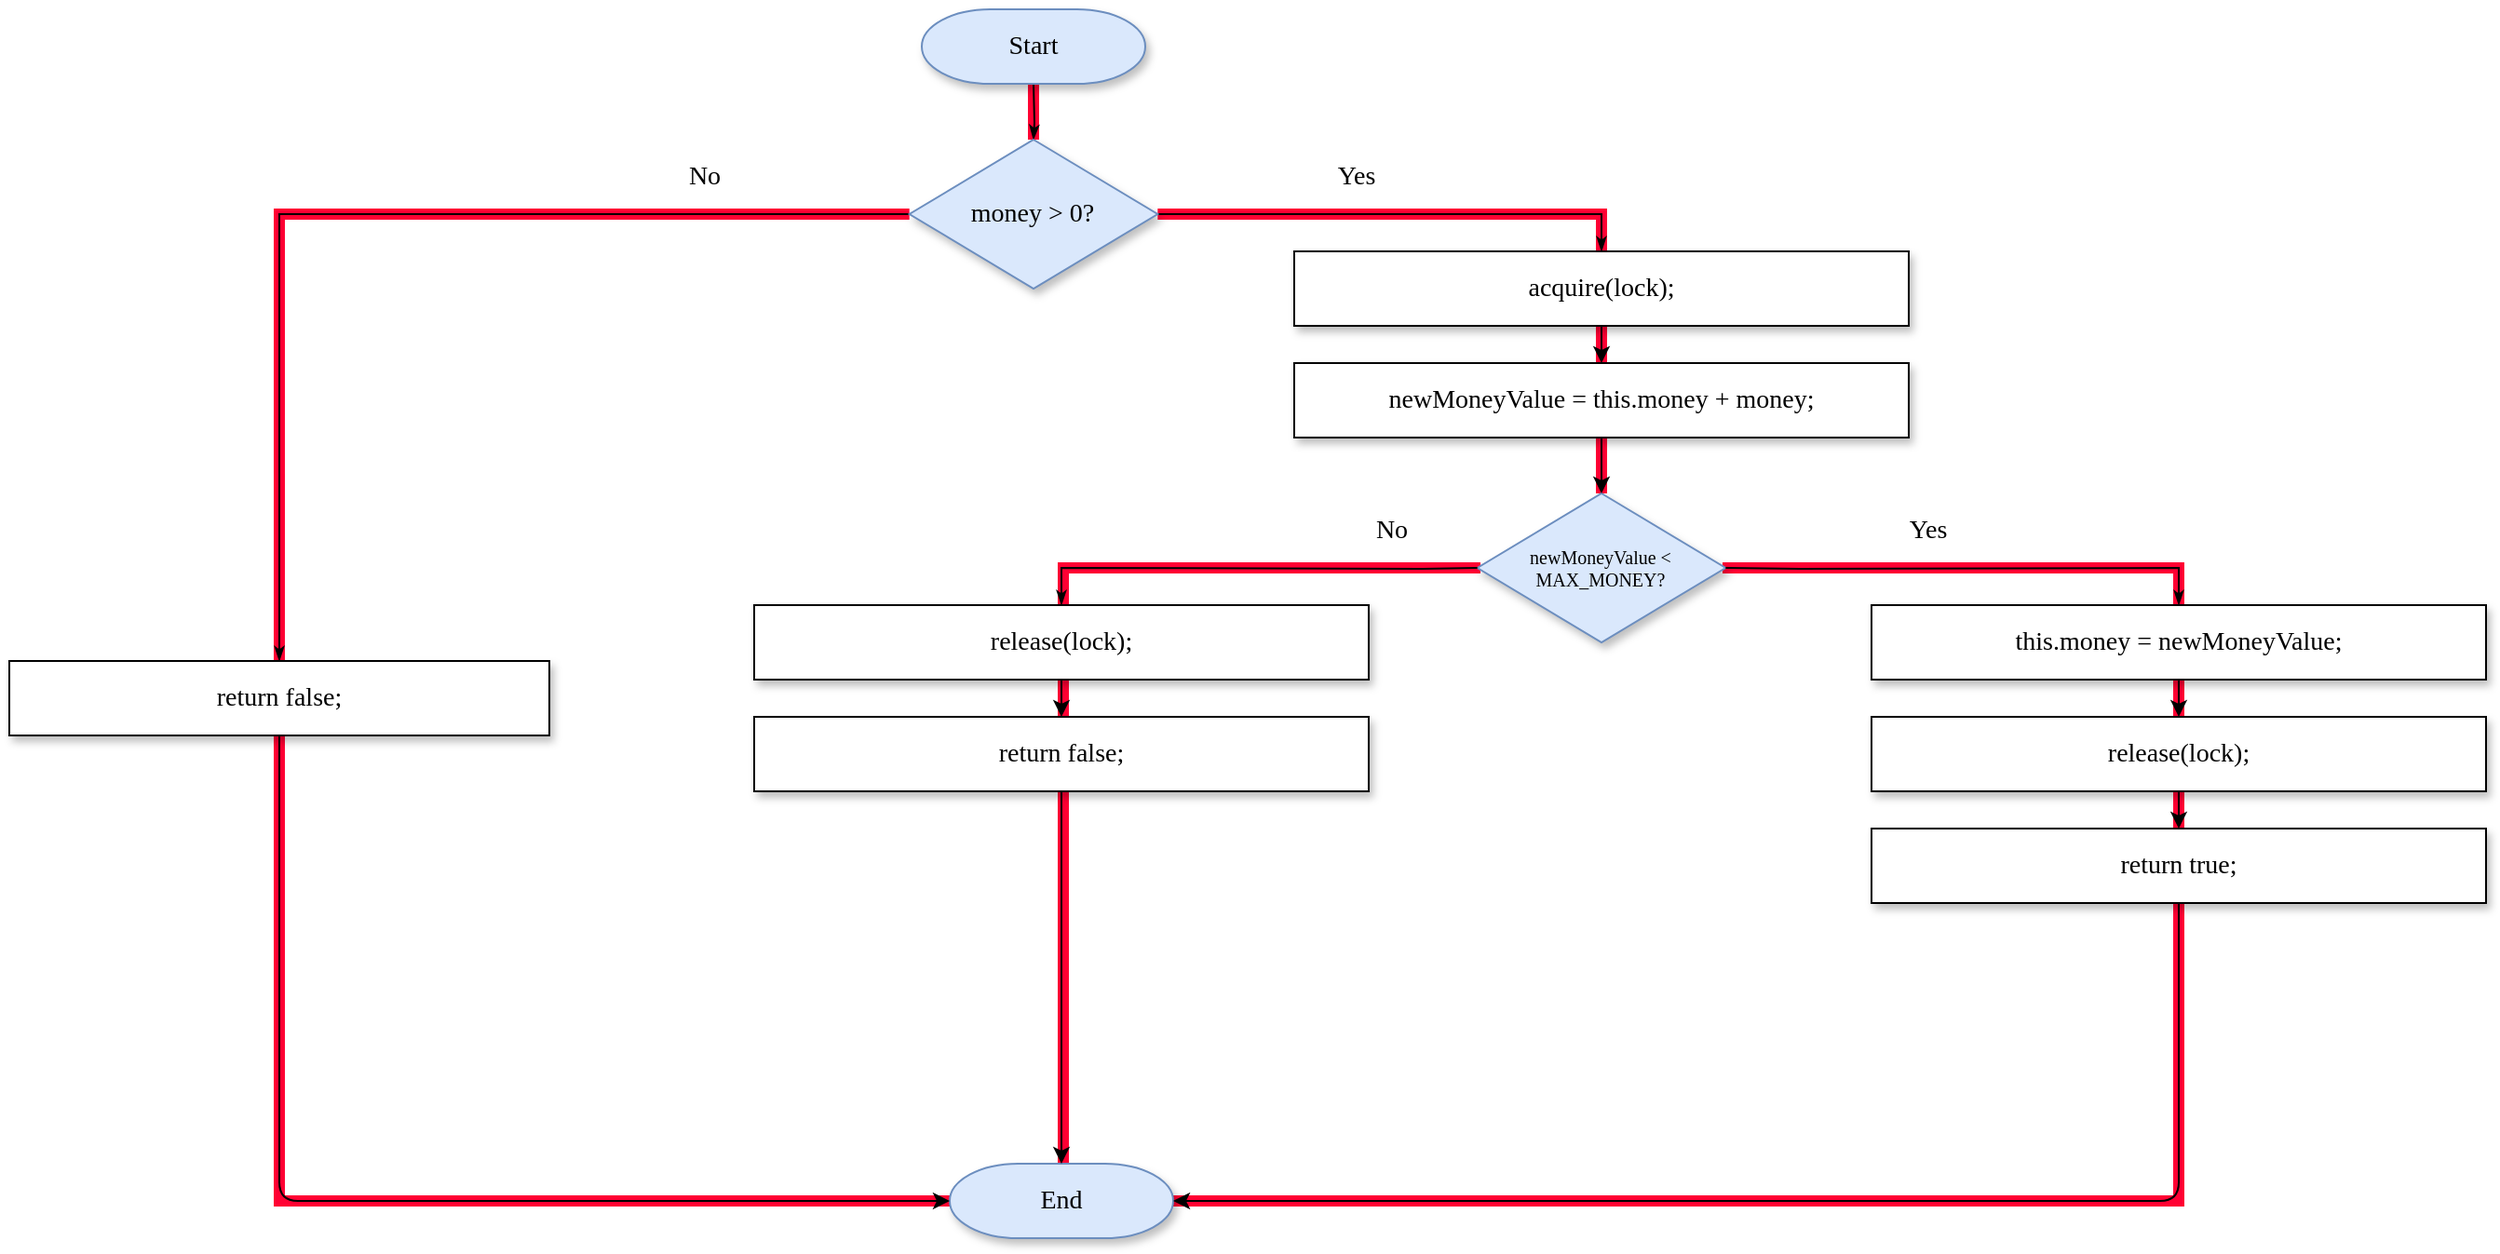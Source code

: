 <mxfile version="13.7.9" type="device"><diagram name="Page-1" id="edf60f1a-56cd-e834-aa8a-f176f3a09ee4"><mxGraphModel dx="1551" dy="1323" grid="1" gridSize="10" guides="1" tooltips="1" connect="1" arrows="1" fold="1" page="1" pageScale="1" pageWidth="1100" pageHeight="850" background="#ffffff" math="0" shadow="0"><root><mxCell id="0"/><mxCell id="1" parent="0"/><mxCell id="_S9G1uCaZjZkB0sLacvO-1" style="edgeStyle=orthogonalEdgeStyle;rounded=0;orthogonalLoop=1;jettySize=auto;html=1;exitX=0.5;exitY=1;exitDx=0;exitDy=0;strokeColor=#FF0033;strokeWidth=6;endArrow=none;endFill=0;entryX=0.5;entryY=0;entryDx=0;entryDy=0;exitPerimeter=0;" edge="1" parent="1" source="60e70716793133e9-30" target="60e70716793133e9-5"><mxGeometry relative="1" as="geometry"><mxPoint x="530" y="250" as="sourcePoint"/><mxPoint x="520" y="440.0" as="targetPoint"/><Array as="points"><mxPoint x="580" y="80"/><mxPoint x="580" y="80"/></Array></mxGeometry></mxCell><mxCell id="_S9G1uCaZjZkB0sLacvO-2" style="edgeStyle=orthogonalEdgeStyle;rounded=0;orthogonalLoop=1;jettySize=auto;html=1;exitX=0;exitY=0.5;exitDx=0;exitDy=0;strokeColor=#FF0033;strokeWidth=6;endArrow=none;endFill=0;entryX=0.5;entryY=0;entryDx=0;entryDy=0;" edge="1" parent="1" source="60e70716793133e9-5" target="odtycHQVep_Rew_jahCm-9"><mxGeometry relative="1" as="geometry"><mxPoint x="590" y="80" as="sourcePoint"/><mxPoint x="590.005" y="110" as="targetPoint"/><Array as="points"><mxPoint x="175" y="140"/></Array></mxGeometry></mxCell><mxCell id="_S9G1uCaZjZkB0sLacvO-3" style="edgeStyle=orthogonalEdgeStyle;rounded=0;orthogonalLoop=1;jettySize=auto;html=1;exitX=1;exitY=0.5;exitDx=0;exitDy=0;strokeColor=#FF0033;strokeWidth=6;endArrow=none;endFill=0;entryX=0.5;entryY=0;entryDx=0;entryDy=0;" edge="1" parent="1" source="60e70716793133e9-5" target="UP4-vlNPrjFBUeMUbYRs-4"><mxGeometry relative="1" as="geometry"><mxPoint x="523.34" y="150" as="sourcePoint"/><mxPoint x="184.995" y="390" as="targetPoint"/><Array as="points"><mxPoint x="885" y="140"/></Array></mxGeometry></mxCell><mxCell id="_S9G1uCaZjZkB0sLacvO-4" style="edgeStyle=orthogonalEdgeStyle;rounded=0;orthogonalLoop=1;jettySize=auto;html=1;strokeColor=#FF0033;strokeWidth=6;endArrow=none;endFill=0;entryX=0.5;entryY=1;entryDx=0;entryDy=0;" edge="1" parent="1" target="odtycHQVep_Rew_jahCm-9"><mxGeometry relative="1" as="geometry"><mxPoint x="535" y="670" as="sourcePoint"/><mxPoint x="184.995" y="390" as="targetPoint"/><Array as="points"><mxPoint x="175" y="670"/></Array></mxGeometry></mxCell><mxCell id="_S9G1uCaZjZkB0sLacvO-5" style="edgeStyle=orthogonalEdgeStyle;rounded=0;orthogonalLoop=1;jettySize=auto;html=1;strokeColor=#FF0033;strokeWidth=6;endArrow=none;endFill=0;exitX=0.5;exitY=0;exitDx=0;exitDy=0;exitPerimeter=0;" edge="1" parent="1" source="odtycHQVep_Rew_jahCm-11"><mxGeometry relative="1" as="geometry"><mxPoint x="545" y="680" as="sourcePoint"/><mxPoint x="820" y="330" as="targetPoint"/><Array as="points"><mxPoint x="596" y="650"/><mxPoint x="596" y="330"/></Array></mxGeometry></mxCell><mxCell id="_S9G1uCaZjZkB0sLacvO-6" style="edgeStyle=orthogonalEdgeStyle;rounded=0;orthogonalLoop=1;jettySize=auto;html=1;strokeColor=#FF0033;strokeWidth=6;endArrow=none;endFill=0;exitX=1;exitY=0.5;exitDx=0;exitDy=0;exitPerimeter=0;" edge="1" parent="1" source="odtycHQVep_Rew_jahCm-11"><mxGeometry relative="1" as="geometry"><mxPoint x="660" y="670" as="sourcePoint"/><mxPoint x="950" y="330" as="targetPoint"/><Array as="points"><mxPoint x="1195" y="670"/><mxPoint x="1195" y="330"/></Array></mxGeometry></mxCell><mxCell id="60e70716793133e9-32" style="edgeStyle=orthogonalEdgeStyle;rounded=0;html=1;labelBackgroundColor=none;startSize=5;endArrow=classicThin;endFill=1;endSize=5;jettySize=auto;orthogonalLoop=1;strokeWidth=1;fontFamily=Verdana;fontSize=8" parent="1" target="60e70716793133e9-5" edge="1"><mxGeometry relative="1" as="geometry"><mxPoint x="580" y="70" as="sourcePoint"/></mxGeometry></mxCell><mxCell id="60e70716793133e9-33" value="Yes" style="edgeStyle=orthogonalEdgeStyle;rounded=0;html=1;labelBackgroundColor=none;startSize=5;endArrow=classicThin;endFill=1;endSize=5;jettySize=auto;orthogonalLoop=1;strokeWidth=1;fontFamily=Verdana;fontSize=14;entryX=0.5;entryY=0;entryDx=0;entryDy=0;" parent="1" source="60e70716793133e9-5" target="odtycHQVep_Rew_jahCm-7" edge="1"><mxGeometry x="-0.174" y="20" relative="1" as="geometry"><mxPoint as="offset"/><mxPoint x="720" y="250" as="targetPoint"/></mxGeometry></mxCell><mxCell id="60e70716793133e9-37" value="No" style="edgeStyle=orthogonalEdgeStyle;rounded=0;html=1;labelBackgroundColor=none;startSize=5;endArrow=classicThin;endFill=1;endSize=5;jettySize=auto;orthogonalLoop=1;strokeWidth=1;fontFamily=Verdana;fontSize=14;exitX=0;exitY=0.5;exitDx=0;exitDy=0;entryX=0.5;entryY=0;entryDx=0;entryDy=0;" parent="1" source="60e70716793133e9-5" target="odtycHQVep_Rew_jahCm-9" edge="1"><mxGeometry x="-0.62" y="-20" relative="1" as="geometry"><mxPoint as="offset"/><mxPoint x="440" y="250" as="targetPoint"/></mxGeometry></mxCell><mxCell id="60e70716793133e9-5" value="money &amp;gt; 0?" style="rhombus;whiteSpace=wrap;html=1;rounded=0;shadow=1;labelBackgroundColor=none;strokeWidth=1;fontFamily=Verdana;fontSize=14;align=center;fillColor=#dae8fc;strokeColor=#6c8ebf;" parent="1" vertex="1"><mxGeometry x="513.34" y="100" width="133.33" height="80" as="geometry"/></mxCell><mxCell id="60e70716793133e9-30" value="Start" style="strokeWidth=1;html=1;shape=mxgraph.flowchart.terminator;whiteSpace=wrap;rounded=0;shadow=1;labelBackgroundColor=none;fontFamily=Verdana;fontSize=14;align=center;fillColor=#dae8fc;strokeColor=#6c8ebf;" parent="1" vertex="1"><mxGeometry x="520" y="30" width="120" height="40" as="geometry"/></mxCell><mxCell id="odtycHQVep_Rew_jahCm-2" style="edgeStyle=orthogonalEdgeStyle;rounded=0;orthogonalLoop=1;jettySize=auto;html=1;exitX=0.5;exitY=1;exitDx=0;exitDy=0;fontSize=14;" parent="1" edge="1"><mxGeometry relative="1" as="geometry"><mxPoint x="580" y="70" as="sourcePoint"/><mxPoint x="580" y="70" as="targetPoint"/></mxGeometry></mxCell><mxCell id="odtycHQVep_Rew_jahCm-7" value="acquire(lock);" style="rounded=0;whiteSpace=wrap;html=1;shadow=1;labelBackgroundColor=none;strokeWidth=1;fontFamily=Verdana;fontSize=14;align=center;" parent="1" vertex="1"><mxGeometry x="720" y="160" width="330" height="40" as="geometry"/></mxCell><mxCell id="odtycHQVep_Rew_jahCm-11" value="End" style="strokeWidth=1;html=1;shape=mxgraph.flowchart.terminator;whiteSpace=wrap;rounded=0;shadow=1;labelBackgroundColor=none;fontFamily=Verdana;fontSize=14;align=center;fillColor=#dae8fc;strokeColor=#6c8ebf;" parent="1" vertex="1"><mxGeometry x="535" y="650" width="120" height="40" as="geometry"/></mxCell><mxCell id="odtycHQVep_Rew_jahCm-14" value="" style="endArrow=classic;html=1;fontSize=14;entryX=0;entryY=0.5;entryDx=0;entryDy=0;exitX=0.5;exitY=1;exitDx=0;exitDy=0;entryPerimeter=0;" parent="1" source="odtycHQVep_Rew_jahCm-9" target="odtycHQVep_Rew_jahCm-11" edge="1"><mxGeometry width="50" height="50" relative="1" as="geometry"><mxPoint x="280" y="440" as="sourcePoint"/><mxPoint x="520" y="440" as="targetPoint"/><Array as="points"><mxPoint x="175" y="670"/></Array></mxGeometry></mxCell><mxCell id="UP4-vlNPrjFBUeMUbYRs-2" value="newMoneyValue = this.money + money;" style="rounded=0;whiteSpace=wrap;html=1;shadow=1;labelBackgroundColor=none;strokeWidth=1;fontFamily=Verdana;fontSize=14;align=center;" parent="1" vertex="1"><mxGeometry x="720" y="220" width="330" height="40" as="geometry"/></mxCell><mxCell id="odtycHQVep_Rew_jahCm-9" value="return false;" style="rounded=0;whiteSpace=wrap;html=1;shadow=1;labelBackgroundColor=none;strokeWidth=1;fontFamily=Verdana;fontSize=14;align=center;" parent="1" vertex="1"><mxGeometry x="30" y="380" width="289.99" height="40" as="geometry"/></mxCell><mxCell id="UP4-vlNPrjFBUeMUbYRs-4" value="newMoneyValue &amp;lt; MAX_MONEY?" style="rhombus;whiteSpace=wrap;html=1;rounded=0;shadow=1;labelBackgroundColor=none;strokeWidth=1;fontFamily=Verdana;fontSize=10;align=center;fillColor=#dae8fc;strokeColor=#6c8ebf;" parent="1" vertex="1"><mxGeometry x="818.34" y="290" width="133.33" height="80" as="geometry"/></mxCell><mxCell id="UP4-vlNPrjFBUeMUbYRs-5" value="" style="endArrow=classic;html=1;fontSize=10;exitX=0.5;exitY=1;exitDx=0;exitDy=0;" parent="1" source="odtycHQVep_Rew_jahCm-7" edge="1"><mxGeometry width="50" height="50" relative="1" as="geometry"><mxPoint x="920" y="460" as="sourcePoint"/><mxPoint x="885" y="220" as="targetPoint"/></mxGeometry></mxCell><mxCell id="UP4-vlNPrjFBUeMUbYRs-6" value="" style="endArrow=classic;html=1;fontSize=10;exitX=0.5;exitY=1;exitDx=0;exitDy=0;entryX=0.5;entryY=0;entryDx=0;entryDy=0;" parent="1" source="UP4-vlNPrjFBUeMUbYRs-2" target="UP4-vlNPrjFBUeMUbYRs-4" edge="1"><mxGeometry width="50" height="50" relative="1" as="geometry"><mxPoint x="730" y="370" as="sourcePoint"/><mxPoint x="780" y="320" as="targetPoint"/></mxGeometry></mxCell><mxCell id="UP4-vlNPrjFBUeMUbYRs-7" value="No" style="edgeStyle=orthogonalEdgeStyle;rounded=0;html=1;labelBackgroundColor=none;startSize=5;endArrow=classicThin;endFill=1;endSize=5;jettySize=auto;orthogonalLoop=1;strokeWidth=1;fontFamily=Verdana;fontSize=14;exitX=0;exitY=0.5;exitDx=0;exitDy=0;entryX=0.5;entryY=0;entryDx=0;entryDy=0;" parent="1" target="UP4-vlNPrjFBUeMUbYRs-10" edge="1"><mxGeometry x="-0.62" y="-20" relative="1" as="geometry"><mxPoint as="offset"/><mxPoint x="660" y="360" as="targetPoint"/><mxPoint x="818.34" y="330" as="sourcePoint"/></mxGeometry></mxCell><mxCell id="UP4-vlNPrjFBUeMUbYRs-8" value="Yes" style="edgeStyle=orthogonalEdgeStyle;rounded=0;html=1;labelBackgroundColor=none;startSize=5;endArrow=classicThin;endFill=1;endSize=5;jettySize=auto;orthogonalLoop=1;strokeWidth=1;fontFamily=Verdana;fontSize=14;entryX=0.5;entryY=0;entryDx=0;entryDy=0;" parent="1" target="UP4-vlNPrjFBUeMUbYRs-9" edge="1"><mxGeometry x="-0.174" y="20" relative="1" as="geometry"><mxPoint as="offset"/><mxPoint x="1190" y="350" as="targetPoint"/><mxPoint x="951.67" y="330" as="sourcePoint"/></mxGeometry></mxCell><mxCell id="UP4-vlNPrjFBUeMUbYRs-9" value="this.money = newMoneyValue;" style="rounded=0;whiteSpace=wrap;html=1;shadow=1;labelBackgroundColor=none;strokeWidth=1;fontFamily=Verdana;fontSize=14;align=center;" parent="1" vertex="1"><mxGeometry x="1030" y="350" width="330" height="40" as="geometry"/></mxCell><mxCell id="UP4-vlNPrjFBUeMUbYRs-10" value="release(lock);" style="rounded=0;whiteSpace=wrap;html=1;shadow=1;labelBackgroundColor=none;strokeWidth=1;fontFamily=Verdana;fontSize=14;align=center;" parent="1" vertex="1"><mxGeometry x="430" y="350" width="330" height="40" as="geometry"/></mxCell><mxCell id="UP4-vlNPrjFBUeMUbYRs-11" value="release(lock);" style="rounded=0;whiteSpace=wrap;html=1;shadow=1;labelBackgroundColor=none;strokeWidth=1;fontFamily=Verdana;fontSize=14;align=center;" parent="1" vertex="1"><mxGeometry x="1030" y="410" width="330" height="40" as="geometry"/></mxCell><mxCell id="UP4-vlNPrjFBUeMUbYRs-12" value="return true;" style="rounded=0;whiteSpace=wrap;html=1;shadow=1;labelBackgroundColor=none;strokeWidth=1;fontFamily=Verdana;fontSize=14;align=center;" parent="1" vertex="1"><mxGeometry x="1030" y="470" width="330" height="40" as="geometry"/></mxCell><mxCell id="UP4-vlNPrjFBUeMUbYRs-13" value="return false;" style="rounded=0;whiteSpace=wrap;html=1;shadow=1;labelBackgroundColor=none;strokeWidth=1;fontFamily=Verdana;fontSize=14;align=center;" parent="1" vertex="1"><mxGeometry x="430" y="410" width="330" height="40" as="geometry"/></mxCell><mxCell id="UP4-vlNPrjFBUeMUbYRs-14" value="" style="endArrow=classic;html=1;fontSize=10;exitX=0.5;exitY=1;exitDx=0;exitDy=0;entryX=0.5;entryY=0;entryDx=0;entryDy=0;entryPerimeter=0;" parent="1" source="UP4-vlNPrjFBUeMUbYRs-13" target="odtycHQVep_Rew_jahCm-11" edge="1"><mxGeometry width="50" height="50" relative="1" as="geometry"><mxPoint x="340" y="560" as="sourcePoint"/><mxPoint x="390" y="510" as="targetPoint"/></mxGeometry></mxCell><mxCell id="UP4-vlNPrjFBUeMUbYRs-15" value="" style="endArrow=classic;html=1;fontSize=10;exitX=0.5;exitY=1;exitDx=0;exitDy=0;" parent="1" source="UP4-vlNPrjFBUeMUbYRs-9" edge="1"><mxGeometry width="50" height="50" relative="1" as="geometry"><mxPoint x="1180" y="610" as="sourcePoint"/><mxPoint x="1195" y="410" as="targetPoint"/></mxGeometry></mxCell><mxCell id="UP4-vlNPrjFBUeMUbYRs-16" value="" style="endArrow=classic;html=1;fontSize=10;exitX=0.5;exitY=1;exitDx=0;exitDy=0;entryX=0.5;entryY=0;entryDx=0;entryDy=0;" parent="1" source="UP4-vlNPrjFBUeMUbYRs-11" target="UP4-vlNPrjFBUeMUbYRs-12" edge="1"><mxGeometry width="50" height="50" relative="1" as="geometry"><mxPoint x="880" y="610" as="sourcePoint"/><mxPoint x="930" y="560" as="targetPoint"/></mxGeometry></mxCell><mxCell id="UP4-vlNPrjFBUeMUbYRs-17" value="" style="endArrow=classic;html=1;fontSize=10;exitX=0.5;exitY=1;exitDx=0;exitDy=0;entryX=1;entryY=0.5;entryDx=0;entryDy=0;entryPerimeter=0;" parent="1" source="UP4-vlNPrjFBUeMUbYRs-12" target="odtycHQVep_Rew_jahCm-11" edge="1"><mxGeometry width="50" height="50" relative="1" as="geometry"><mxPoint x="1030" y="620" as="sourcePoint"/><mxPoint x="1080" y="570" as="targetPoint"/><Array as="points"><mxPoint x="1195" y="670"/></Array></mxGeometry></mxCell><mxCell id="UP4-vlNPrjFBUeMUbYRs-18" value="" style="endArrow=classic;html=1;fontSize=10;exitX=0.5;exitY=1;exitDx=0;exitDy=0;" parent="1" source="UP4-vlNPrjFBUeMUbYRs-10" target="UP4-vlNPrjFBUeMUbYRs-13" edge="1"><mxGeometry width="50" height="50" relative="1" as="geometry"><mxPoint x="350" y="540" as="sourcePoint"/><mxPoint x="400" y="490" as="targetPoint"/></mxGeometry></mxCell></root></mxGraphModel></diagram></mxfile>